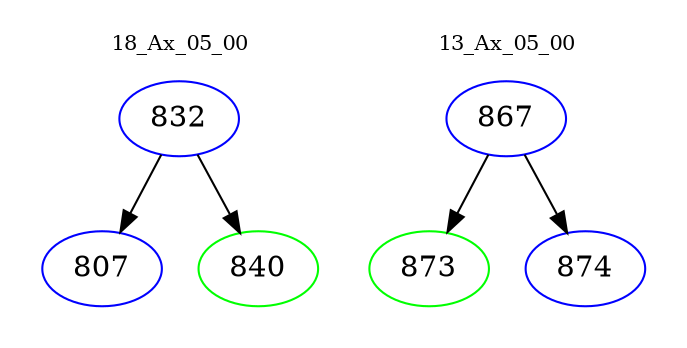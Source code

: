 digraph{
subgraph cluster_0 {
color = white
label = "18_Ax_05_00";
fontsize=10;
T0_832 [label="832", color="blue"]
T0_832 -> T0_807 [color="black"]
T0_807 [label="807", color="blue"]
T0_832 -> T0_840 [color="black"]
T0_840 [label="840", color="green"]
}
subgraph cluster_1 {
color = white
label = "13_Ax_05_00";
fontsize=10;
T1_867 [label="867", color="blue"]
T1_867 -> T1_873 [color="black"]
T1_873 [label="873", color="green"]
T1_867 -> T1_874 [color="black"]
T1_874 [label="874", color="blue"]
}
}
